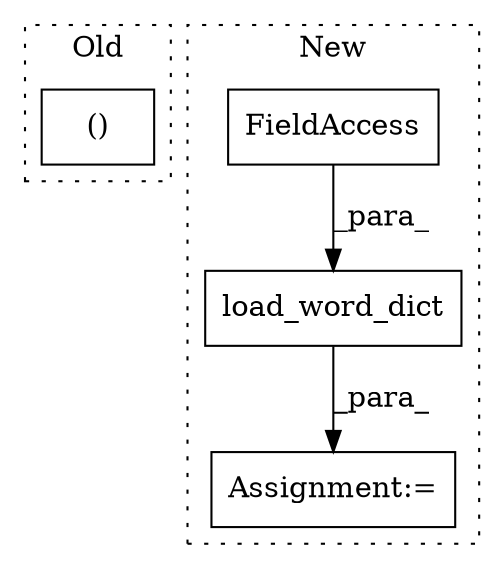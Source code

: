 digraph G {
subgraph cluster0 {
1 [label="()" a="106" s="2105" l="37" shape="box"];
label = "Old";
style="dotted";
}
subgraph cluster1 {
2 [label="load_word_dict" a="32" s="2106,2147" l="15,1" shape="box"];
3 [label="Assignment:=" a="7" s="2105" l="1" shape="box"];
4 [label="FieldAccess" a="22" s="2121" l="26" shape="box"];
label = "New";
style="dotted";
}
2 -> 3 [label="_para_"];
4 -> 2 [label="_para_"];
}